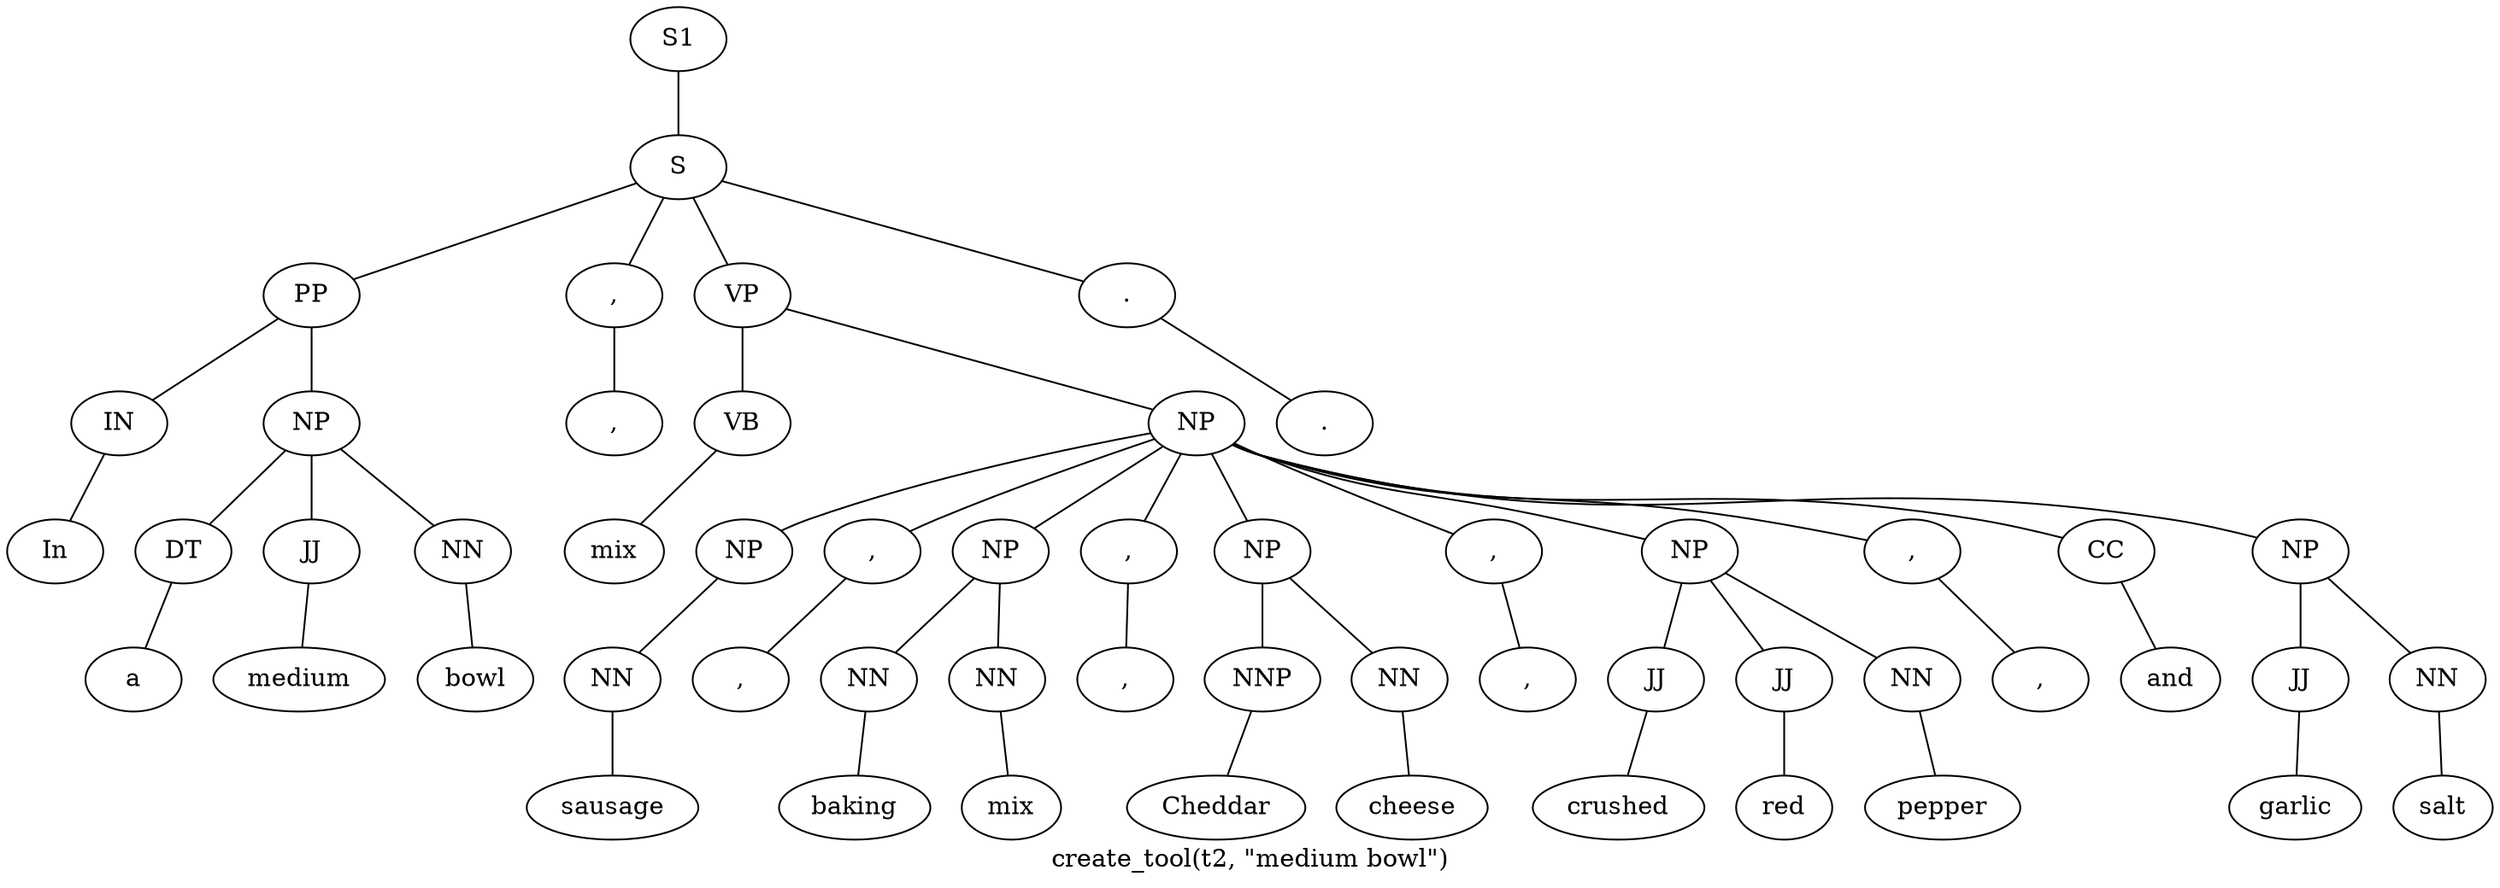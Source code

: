 graph SyntaxGraph {
	label = "create_tool(t2, \"medium bowl\")";
	Node0 [label="S1"];
	Node1 [label="S"];
	Node2 [label="PP"];
	Node3 [label="IN"];
	Node4 [label="In"];
	Node5 [label="NP"];
	Node6 [label="DT"];
	Node7 [label="a"];
	Node8 [label="JJ"];
	Node9 [label="medium"];
	Node10 [label="NN"];
	Node11 [label="bowl"];
	Node12 [label=","];
	Node13 [label=","];
	Node14 [label="VP"];
	Node15 [label="VB"];
	Node16 [label="mix"];
	Node17 [label="NP"];
	Node18 [label="NP"];
	Node19 [label="NN"];
	Node20 [label="sausage"];
	Node21 [label=","];
	Node22 [label=","];
	Node23 [label="NP"];
	Node24 [label="NN"];
	Node25 [label="baking"];
	Node26 [label="NN"];
	Node27 [label="mix"];
	Node28 [label=","];
	Node29 [label=","];
	Node30 [label="NP"];
	Node31 [label="NNP"];
	Node32 [label="Cheddar"];
	Node33 [label="NN"];
	Node34 [label="cheese"];
	Node35 [label=","];
	Node36 [label=","];
	Node37 [label="NP"];
	Node38 [label="JJ"];
	Node39 [label="crushed"];
	Node40 [label="JJ"];
	Node41 [label="red"];
	Node42 [label="NN"];
	Node43 [label="pepper"];
	Node44 [label=","];
	Node45 [label=","];
	Node46 [label="CC"];
	Node47 [label="and"];
	Node48 [label="NP"];
	Node49 [label="JJ"];
	Node50 [label="garlic"];
	Node51 [label="NN"];
	Node52 [label="salt"];
	Node53 [label="."];
	Node54 [label="."];

	Node0 -- Node1;
	Node1 -- Node2;
	Node1 -- Node12;
	Node1 -- Node14;
	Node1 -- Node53;
	Node2 -- Node3;
	Node2 -- Node5;
	Node3 -- Node4;
	Node5 -- Node6;
	Node5 -- Node8;
	Node5 -- Node10;
	Node6 -- Node7;
	Node8 -- Node9;
	Node10 -- Node11;
	Node12 -- Node13;
	Node14 -- Node15;
	Node14 -- Node17;
	Node15 -- Node16;
	Node17 -- Node18;
	Node17 -- Node21;
	Node17 -- Node23;
	Node17 -- Node28;
	Node17 -- Node30;
	Node17 -- Node35;
	Node17 -- Node37;
	Node17 -- Node44;
	Node17 -- Node46;
	Node17 -- Node48;
	Node18 -- Node19;
	Node19 -- Node20;
	Node21 -- Node22;
	Node23 -- Node24;
	Node23 -- Node26;
	Node24 -- Node25;
	Node26 -- Node27;
	Node28 -- Node29;
	Node30 -- Node31;
	Node30 -- Node33;
	Node31 -- Node32;
	Node33 -- Node34;
	Node35 -- Node36;
	Node37 -- Node38;
	Node37 -- Node40;
	Node37 -- Node42;
	Node38 -- Node39;
	Node40 -- Node41;
	Node42 -- Node43;
	Node44 -- Node45;
	Node46 -- Node47;
	Node48 -- Node49;
	Node48 -- Node51;
	Node49 -- Node50;
	Node51 -- Node52;
	Node53 -- Node54;
}